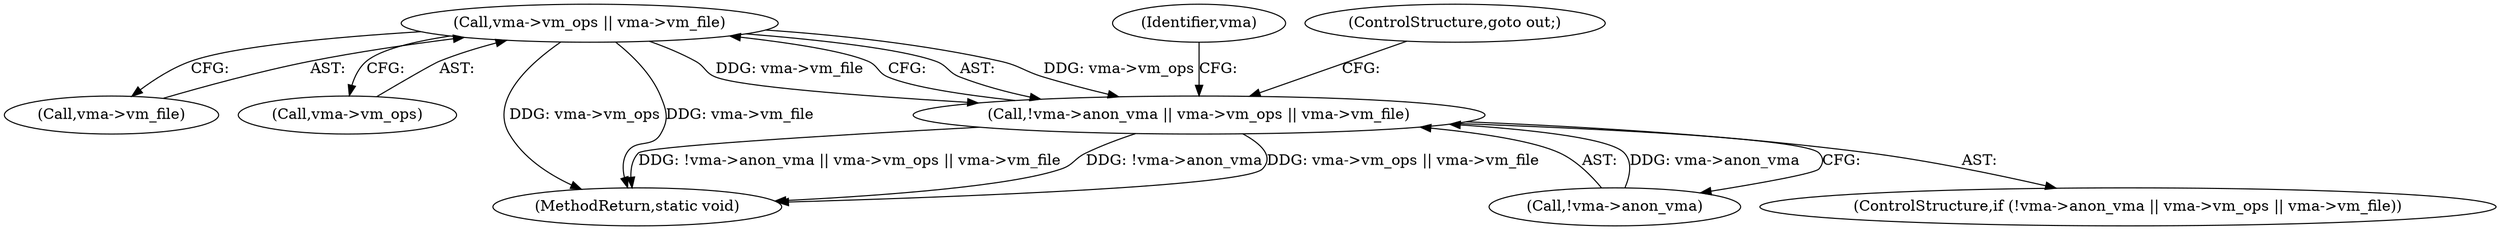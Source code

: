 digraph "0_linux_78f11a255749d09025f54d4e2df4fbcb031530e2@pointer" {
"1000222" [label="(Call,vma->vm_ops || vma->vm_file)"];
"1000217" [label="(Call,!vma->anon_vma || vma->vm_ops || vma->vm_file)"];
"1000226" [label="(Call,vma->vm_file)"];
"1000218" [label="(Call,!vma->anon_vma)"];
"1000216" [label="(ControlStructure,if (!vma->anon_vma || vma->vm_ops || vma->vm_file))"];
"1000232" [label="(Identifier,vma)"];
"1000223" [label="(Call,vma->vm_ops)"];
"1000229" [label="(ControlStructure,goto out;)"];
"1000449" [label="(MethodReturn,static void)"];
"1000217" [label="(Call,!vma->anon_vma || vma->vm_ops || vma->vm_file)"];
"1000222" [label="(Call,vma->vm_ops || vma->vm_file)"];
"1000222" -> "1000217"  [label="AST: "];
"1000222" -> "1000223"  [label="CFG: "];
"1000222" -> "1000226"  [label="CFG: "];
"1000223" -> "1000222"  [label="AST: "];
"1000226" -> "1000222"  [label="AST: "];
"1000217" -> "1000222"  [label="CFG: "];
"1000222" -> "1000449"  [label="DDG: vma->vm_ops"];
"1000222" -> "1000449"  [label="DDG: vma->vm_file"];
"1000222" -> "1000217"  [label="DDG: vma->vm_ops"];
"1000222" -> "1000217"  [label="DDG: vma->vm_file"];
"1000217" -> "1000216"  [label="AST: "];
"1000217" -> "1000218"  [label="CFG: "];
"1000218" -> "1000217"  [label="AST: "];
"1000229" -> "1000217"  [label="CFG: "];
"1000232" -> "1000217"  [label="CFG: "];
"1000217" -> "1000449"  [label="DDG: !vma->anon_vma || vma->vm_ops || vma->vm_file"];
"1000217" -> "1000449"  [label="DDG: !vma->anon_vma"];
"1000217" -> "1000449"  [label="DDG: vma->vm_ops || vma->vm_file"];
"1000218" -> "1000217"  [label="DDG: vma->anon_vma"];
}
